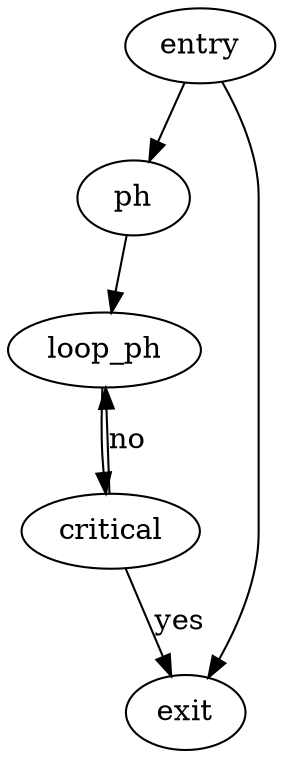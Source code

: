 digraph {
        entry -> ph;
        entry -> exit;
        ph -> loop_ph;
        loop_ph -> critical;
        critical -> loop_ph[label="no"];
        critical -> exit[label="yes"];
}